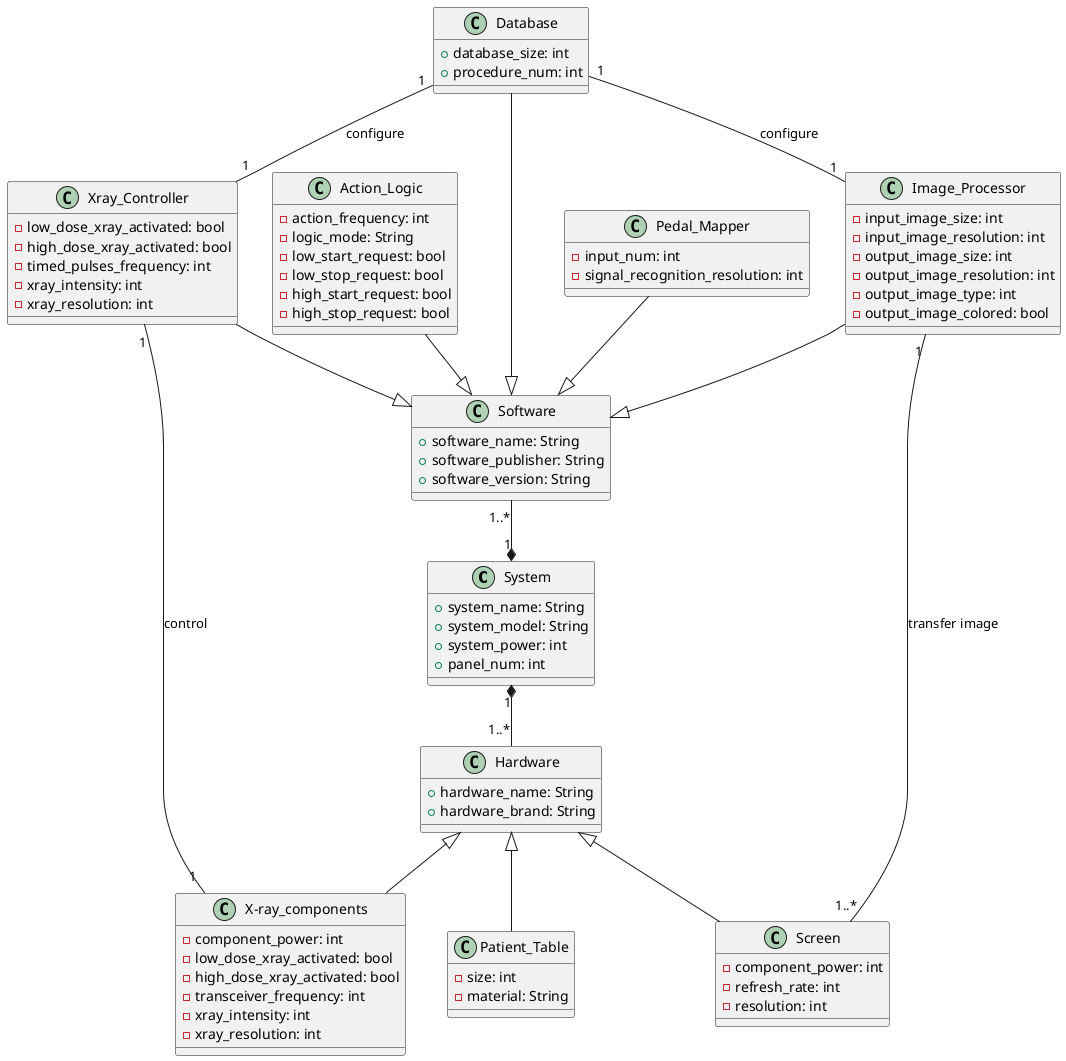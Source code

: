 @startuml
class “System” as sc{
+system_name: String
+system_model: String
+system_power: int
+panel_num: int
}

class "Hardware" as h{
+hardware_name: String
+hardware_brand: String
}

class "Software" as s{
+software_name: String
+software_publisher: String
+software_version: String
}

class "X-ray_components" as xc{
-component_power: int
-low_dose_xray_activated: bool
-high_dose_xray_activated: bool
-transceiver_frequency: int
-xray_intensity: int
-xray_resolution: int
}

class "Screen" as scr{
-component_power: int
-refresh_rate: int
-resolution: int
}

class "Patient_Table" as pt{
-size: int
-material: String
}


h <|-down- xc
h <|-down- pt
h <|-down- scr



class "Pedal_Mapper" as pm{
-input_num: int
-signal_recognition_resolution: int
}

class "Action_Logic" as al{
-action_frequency: int
-logic_mode: String
-low_start_request: int
@startuml
class “System” as sc{
+system_name: String
+system_model: String
+system_power: int
+panel_num: int
}

class "Hardware" as h{
+hardware_name: String
+hardware_brand: String
}

class "Software" as s{
+software_name: String
+software_publisher: String
+software_version: String
}

class "X-ray_components" as xc{
-component_power: int
-low_dose_xray_activated: bool
-high_dose_xray_activated: bool
-transceiver_frequency: int
-xray_intensity: int
-xray_resolution: int
}

class "Screen" as scr{
-component_power: int
-refresh_rate: int
-resolution: int
}

class "Patient_Table" as pt{
-size: int
-material: String
}


h <|-down- xc
h <|-down- pt
h <|-down- scr



class "Pedal_Mapper" as pm{
-input_num: int
-signal_recognition_resolution: int
}

class "Action_Logic" as al{
-action_frequency: int
-logic_mode: String
-low_start_request: bool
-low_stop_request: bool
-high_start_request: bool
-high_stop_request: bool
}

class "Xray_Controller" as xcr{
-low_dose_xray_activated: bool
-high_dose_xray_activated: bool
-timed_pulses_frequency: int
-xray_intensity: int
-xray_resolution: int
}

class "Image_Processor" as ip{
-input_image_size: int
-input_image_resolution: int
-output_image_size: int
-output_image_resolution: int
-output_image_type: int
-output_image_colored: bool
}

class "Database" as db{
+database_size: int
+procedure_num: int
}

s <|-up- ip
s <|-up- pm
s <|-up- db
s <|-up- al
s <|-up- xcr

xcr "1" -- "1"xc: control
ip "1" -- "1..*"scr: transfer image
db "1" -- "1"xcr: configure
db "1" -- "1"ip: configure

sc "1" *-up- "1..*" s
sc "1" *-down- "1..*" h




@enduml
}

class "Xray_Controller" as xcr{
-low_dose_xray_activated: bool
-high_dose_xray_activated: bool
-timed_pulses_frequency: int
-xray_intensity: int
-xray_resolution: int
}

class "Image_Processor" as ip{
-input_image_size: int
-input_image_resolution: int
-output_image_size: int
-output_image_resolution: int
-output_image_type: int
-output_image_colored: bool
}

class "Database" as db{
+database_size: int
+procedure_num: int
}

s <|-up- ip
s <|-up- pm
s <|-up- db
s <|-up- al
s <|-up- xcr

xcr "1" -- "1"xc: control
ip "1" -- "1..*"scr: transfer image
db "1" -- "1"xcr: configure
db "1" -- "1"ip: configure

sc "1" *-up- "1..*" s
sc "1" *-down- "1..*" h




@enduml